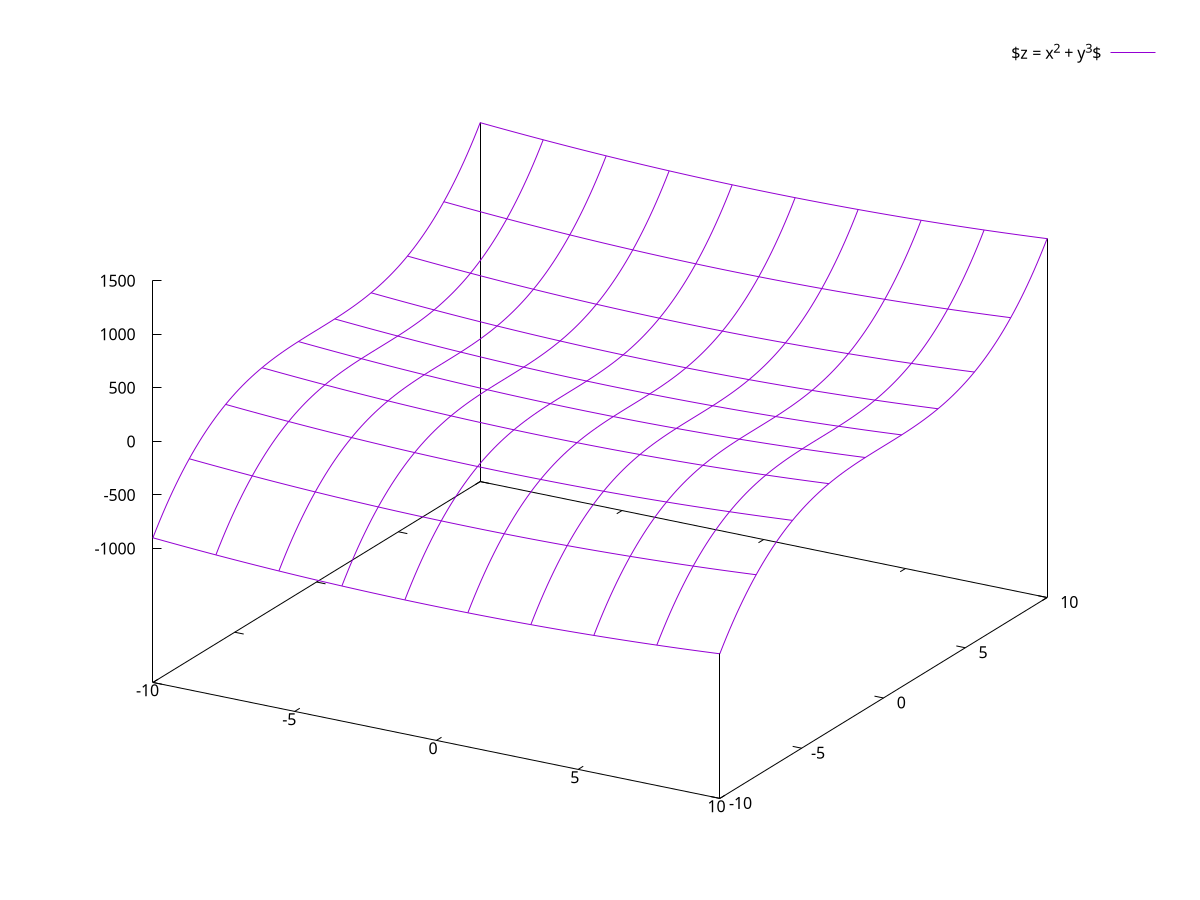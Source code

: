 set terminal epslatex
set output './graphs-gnuplottex-fig2.tex'
set terminal epslatex color size 12cm,12cm
splot x**2 + y**3 with lines title '$z = x^2 + y^3$'
